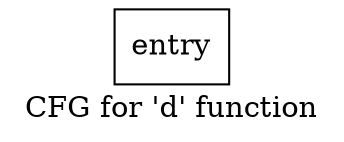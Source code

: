 digraph "CFG for 'd' function" {
	label="CFG for 'd' function";

	Node0xf82ca0 [shape=record,label="{entry}"];
}
